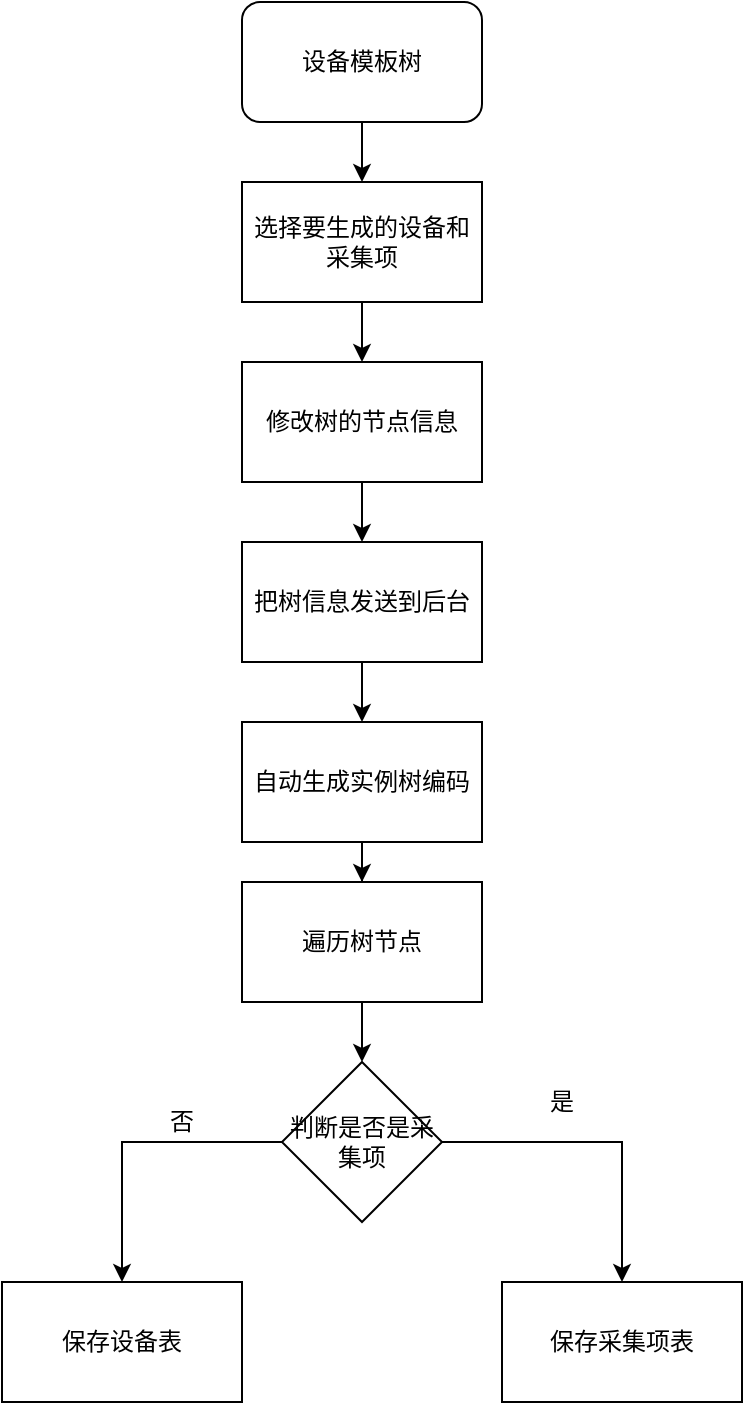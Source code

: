 <mxfile version="12.4.1" type="github" pages="1">
  <diagram id="bCU__oNQbb6nEH-7t3S9" name="Page-1">
    <mxGraphModel dx="910" dy="523" grid="1" gridSize="10" guides="1" tooltips="1" connect="1" arrows="1" fold="1" page="1" pageScale="1" pageWidth="827" pageHeight="1169" math="0" shadow="0">
      <root>
        <mxCell id="0"/>
        <mxCell id="1" parent="0"/>
        <mxCell id="Buns6f_QvFXHhzz8fdrB-10" style="edgeStyle=orthogonalEdgeStyle;rounded=0;orthogonalLoop=1;jettySize=auto;html=1;" edge="1" parent="1" source="Buns6f_QvFXHhzz8fdrB-1" target="Buns6f_QvFXHhzz8fdrB-2">
          <mxGeometry relative="1" as="geometry"/>
        </mxCell>
        <mxCell id="Buns6f_QvFXHhzz8fdrB-1" value="设备模板树" style="rounded=1;whiteSpace=wrap;html=1;" vertex="1" parent="1">
          <mxGeometry x="320" y="110" width="120" height="60" as="geometry"/>
        </mxCell>
        <mxCell id="Buns6f_QvFXHhzz8fdrB-11" style="edgeStyle=orthogonalEdgeStyle;rounded=0;orthogonalLoop=1;jettySize=auto;html=1;" edge="1" parent="1" source="Buns6f_QvFXHhzz8fdrB-2" target="Buns6f_QvFXHhzz8fdrB-3">
          <mxGeometry relative="1" as="geometry"/>
        </mxCell>
        <mxCell id="Buns6f_QvFXHhzz8fdrB-2" value="选择要生成的设备和采集项" style="rounded=0;whiteSpace=wrap;html=1;" vertex="1" parent="1">
          <mxGeometry x="320" y="200" width="120" height="60" as="geometry"/>
        </mxCell>
        <mxCell id="Buns6f_QvFXHhzz8fdrB-12" style="edgeStyle=orthogonalEdgeStyle;rounded=0;orthogonalLoop=1;jettySize=auto;html=1;" edge="1" parent="1" source="Buns6f_QvFXHhzz8fdrB-3" target="Buns6f_QvFXHhzz8fdrB-4">
          <mxGeometry relative="1" as="geometry"/>
        </mxCell>
        <mxCell id="Buns6f_QvFXHhzz8fdrB-3" value="修改树的节点信息" style="rounded=0;whiteSpace=wrap;html=1;" vertex="1" parent="1">
          <mxGeometry x="320" y="290" width="120" height="60" as="geometry"/>
        </mxCell>
        <mxCell id="Buns6f_QvFXHhzz8fdrB-13" style="edgeStyle=orthogonalEdgeStyle;rounded=0;orthogonalLoop=1;jettySize=auto;html=1;" edge="1" parent="1" source="Buns6f_QvFXHhzz8fdrB-4" target="Buns6f_QvFXHhzz8fdrB-5">
          <mxGeometry relative="1" as="geometry"/>
        </mxCell>
        <mxCell id="Buns6f_QvFXHhzz8fdrB-4" value="把树信息发送到后台" style="rounded=0;whiteSpace=wrap;html=1;" vertex="1" parent="1">
          <mxGeometry x="320" y="380" width="120" height="60" as="geometry"/>
        </mxCell>
        <mxCell id="Buns6f_QvFXHhzz8fdrB-14" style="edgeStyle=orthogonalEdgeStyle;rounded=0;orthogonalLoop=1;jettySize=auto;html=1;entryX=0.5;entryY=0;entryDx=0;entryDy=0;" edge="1" parent="1" source="Buns6f_QvFXHhzz8fdrB-5" target="Buns6f_QvFXHhzz8fdrB-6">
          <mxGeometry relative="1" as="geometry"/>
        </mxCell>
        <mxCell id="Buns6f_QvFXHhzz8fdrB-5" value="自动生成实例树编码" style="rounded=0;whiteSpace=wrap;html=1;" vertex="1" parent="1">
          <mxGeometry x="320" y="470" width="120" height="60" as="geometry"/>
        </mxCell>
        <mxCell id="Buns6f_QvFXHhzz8fdrB-15" style="edgeStyle=orthogonalEdgeStyle;rounded=0;orthogonalLoop=1;jettySize=auto;html=1;" edge="1" parent="1" source="Buns6f_QvFXHhzz8fdrB-6" target="Buns6f_QvFXHhzz8fdrB-7">
          <mxGeometry relative="1" as="geometry"/>
        </mxCell>
        <mxCell id="Buns6f_QvFXHhzz8fdrB-6" value="遍历树节点" style="rounded=0;whiteSpace=wrap;html=1;" vertex="1" parent="1">
          <mxGeometry x="320" y="550" width="120" height="60" as="geometry"/>
        </mxCell>
        <mxCell id="Buns6f_QvFXHhzz8fdrB-16" style="edgeStyle=orthogonalEdgeStyle;rounded=0;orthogonalLoop=1;jettySize=auto;html=1;" edge="1" parent="1" source="Buns6f_QvFXHhzz8fdrB-7" target="Buns6f_QvFXHhzz8fdrB-9">
          <mxGeometry relative="1" as="geometry"/>
        </mxCell>
        <mxCell id="Buns6f_QvFXHhzz8fdrB-17" style="edgeStyle=orthogonalEdgeStyle;rounded=0;orthogonalLoop=1;jettySize=auto;html=1;" edge="1" parent="1" source="Buns6f_QvFXHhzz8fdrB-7" target="Buns6f_QvFXHhzz8fdrB-8">
          <mxGeometry relative="1" as="geometry"/>
        </mxCell>
        <mxCell id="Buns6f_QvFXHhzz8fdrB-7" value="判断是否是采集项" style="rhombus;whiteSpace=wrap;html=1;" vertex="1" parent="1">
          <mxGeometry x="340" y="640" width="80" height="80" as="geometry"/>
        </mxCell>
        <mxCell id="Buns6f_QvFXHhzz8fdrB-8" value="保存采集项表" style="rounded=0;whiteSpace=wrap;html=1;" vertex="1" parent="1">
          <mxGeometry x="450" y="750" width="120" height="60" as="geometry"/>
        </mxCell>
        <mxCell id="Buns6f_QvFXHhzz8fdrB-9" value="保存设备表" style="rounded=0;whiteSpace=wrap;html=1;" vertex="1" parent="1">
          <mxGeometry x="200" y="750" width="120" height="60" as="geometry"/>
        </mxCell>
        <mxCell id="Buns6f_QvFXHhzz8fdrB-18" value="是" style="text;html=1;strokeColor=none;fillColor=none;align=center;verticalAlign=middle;whiteSpace=wrap;rounded=0;" vertex="1" parent="1">
          <mxGeometry x="460" y="650" width="40" height="20" as="geometry"/>
        </mxCell>
        <mxCell id="Buns6f_QvFXHhzz8fdrB-19" value="否" style="text;html=1;strokeColor=none;fillColor=none;align=center;verticalAlign=middle;whiteSpace=wrap;rounded=0;" vertex="1" parent="1">
          <mxGeometry x="270" y="660" width="40" height="20" as="geometry"/>
        </mxCell>
      </root>
    </mxGraphModel>
  </diagram>
</mxfile>
